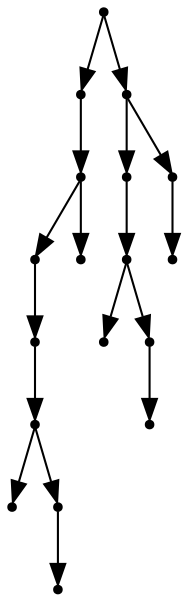 digraph {
  17 [shape=point];
  8 [shape=point];
  7 [shape=point];
  5 [shape=point];
  4 [shape=point];
  3 [shape=point];
  0 [shape=point];
  2 [shape=point];
  1 [shape=point];
  6 [shape=point];
  16 [shape=point];
  13 [shape=point];
  12 [shape=point];
  9 [shape=point];
  11 [shape=point];
  10 [shape=point];
  15 [shape=point];
  14 [shape=point];
17 -> 8;
8 -> 7;
7 -> 5;
5 -> 4;
4 -> 3;
3 -> 0;
3 -> 2;
2 -> 1;
7 -> 6;
17 -> 16;
16 -> 13;
13 -> 12;
12 -> 9;
12 -> 11;
11 -> 10;
16 -> 15;
15 -> 14;
}
